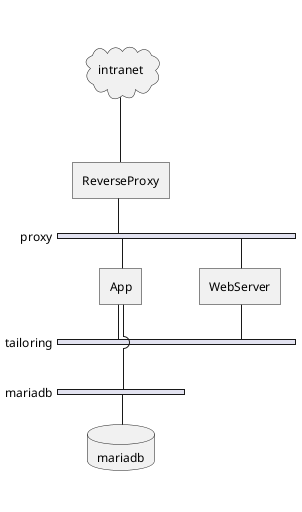 @startuml
nwdiag {

    intranet [ shape = cloud]
    intranet -- ReverseProxy

    network proxy {
        App
        WebServer
        ReverseProxy
    }

    network tailoring {
        App
        WebServer
    }

    network mariadb {
        mariadb [shape = database ]
        App
    }

}
@enduml
